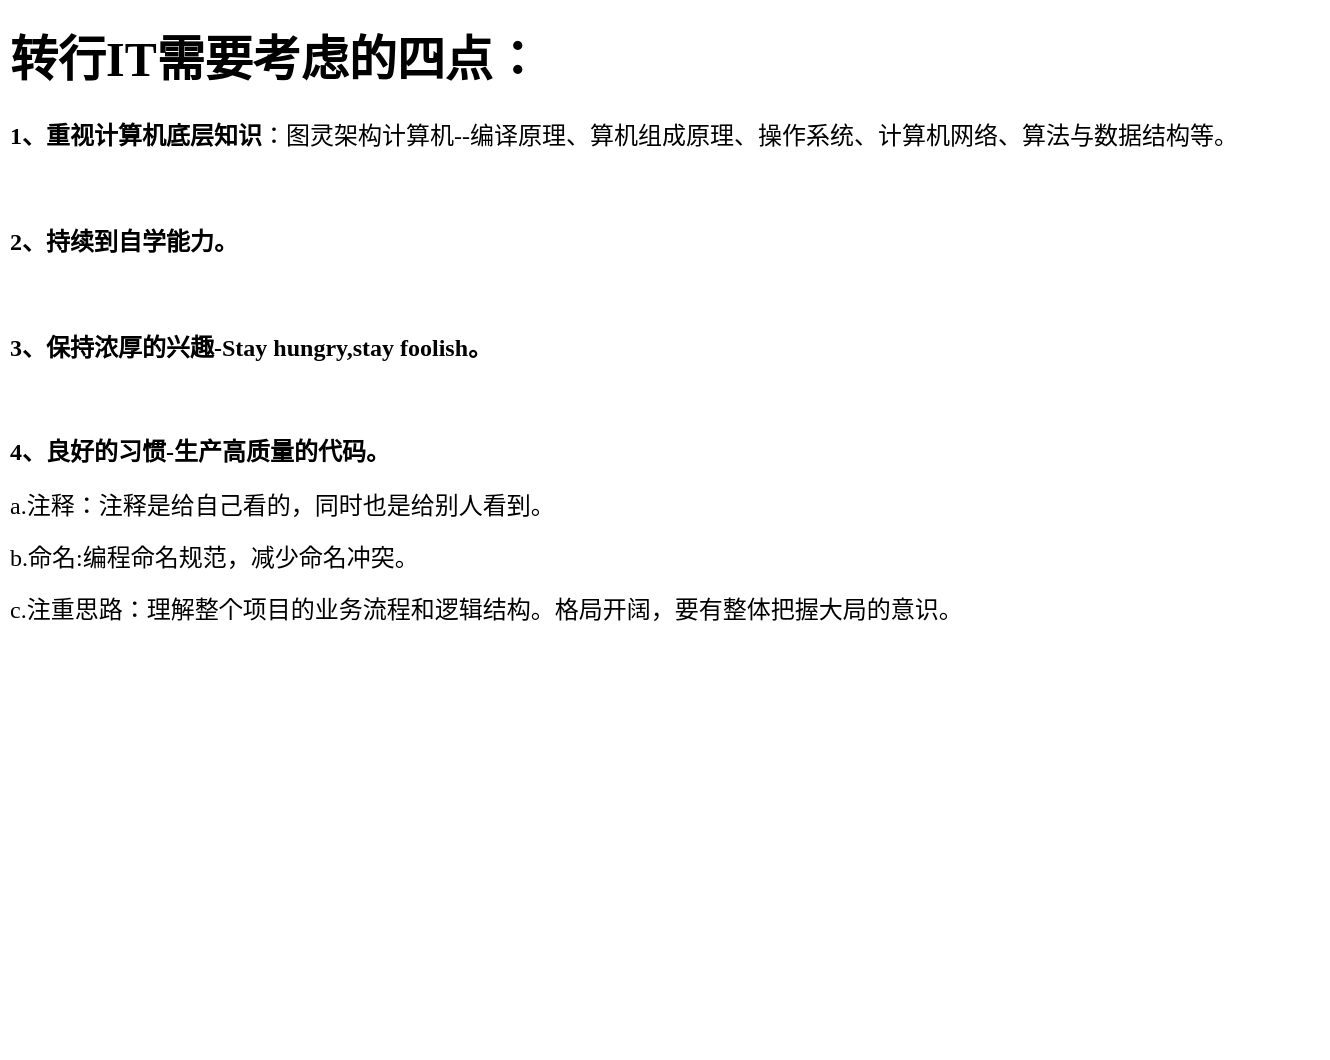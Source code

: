 <mxfile version="13.4.6" type="github">
  <diagram id="78tBRSMy3g-0_AHce2w0" name="Page-1">
    <mxGraphModel dx="1356" dy="1943" grid="0" gridSize="10" guides="1" tooltips="1" connect="1" arrows="1" fold="1" page="1" pageScale="1" pageWidth="827" pageHeight="1169" math="0" shadow="0">
      <root>
        <mxCell id="0" />
        <mxCell id="1" parent="0" />
        <mxCell id="fup3mvXXKLgTJArwXhNP-1" value="&lt;h1&gt;转行IT需要考虑的四点：&lt;/h1&gt;&lt;p&gt;&lt;b&gt;1、重视计算机底层知识&lt;/b&gt;：图灵架构计算机--编译原理、算机组成原理、操作系统、计算机网络、算法与数据结构等。&lt;/p&gt;&lt;p&gt;&lt;br&gt;&lt;/p&gt;&lt;p&gt;&lt;b&gt;2、持续到自学能力。&lt;/b&gt;&lt;/p&gt;&lt;p&gt;&lt;br&gt;&lt;/p&gt;&lt;p&gt;&lt;b&gt;3、保持浓厚的兴趣-Stay hungry,stay foolish。&lt;/b&gt;&lt;/p&gt;&lt;p&gt;&lt;br&gt;&lt;/p&gt;&lt;p&gt;&lt;b&gt;4、良好的习惯-生产高质量的代码。&lt;/b&gt;&lt;/p&gt;&lt;p&gt;a.注释：注释是给自己看的，同时也是给别人看到。&lt;/p&gt;&lt;p&gt;b.命名:编程命名规范，减少命名冲突。&lt;/p&gt;&lt;p&gt;c.注重思路：理解整个项目的业务流程和逻辑结构。格局开阔，要有整体把握大局的意识。&lt;/p&gt;&lt;p&gt;&lt;br&gt;&lt;/p&gt;" style="text;html=1;strokeColor=none;fillColor=none;spacing=5;spacingTop=-20;whiteSpace=wrap;overflow=hidden;rounded=0;fontFamily=宋体;" vertex="1" parent="1">
          <mxGeometry x="19" y="-1144" width="664" height="519" as="geometry" />
        </mxCell>
      </root>
    </mxGraphModel>
  </diagram>
</mxfile>
